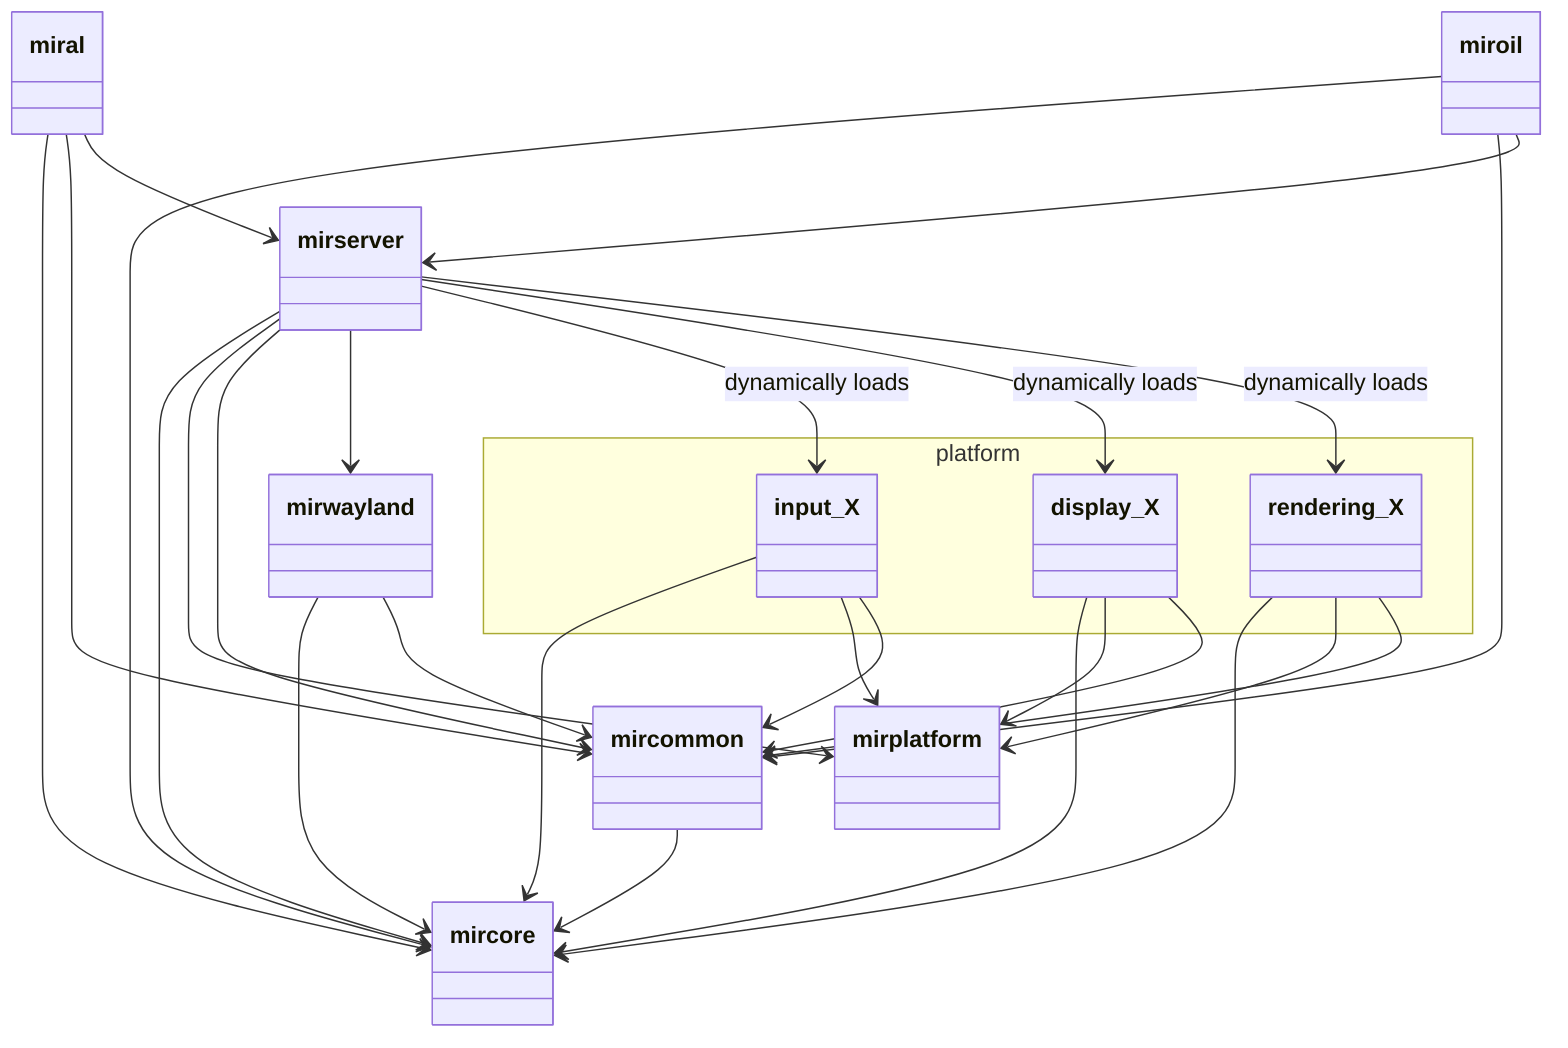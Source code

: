 classDiagram
    mircommon --> mircore
    mirwayland --> mircore
    miral --> mircore
    miroil --> mircore
    mirserver --> mircore
    input_X --> mircore
    display_X --> mircore
    rendering_X --> mircore

    mirserver --> mirplatform
    input_X --> mirplatform
    display_X --> mirplatform
    rendering_X --> mirplatform

    mirwayland --> mircommon
    mirserver --> mircommon
    miral --> mircommon
    miroil --> mircommon
    input_X --> mircommon
    display_X --> mircommon
    rendering_X --> mircommon

    mirserver --> mirwayland

    mirserver --> input_X: dynamically loads
    mirserver --> display_X: dynamically loads
    mirserver --> rendering_X: dynamically loads

    miral --> mirserver
    miroil --> mirserver

    namespace platform {
        class input_X
        class display_X
        class rendering_X
    }